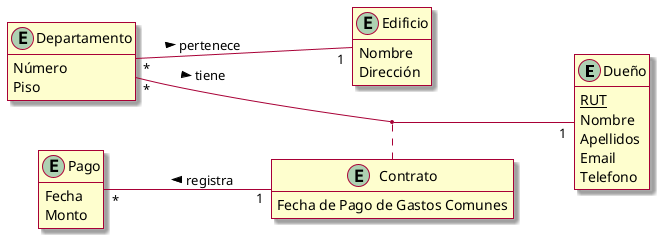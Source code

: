 @startuml
left to right direction
skin rose
set separator none
hide empty members

entity Dueño {
    {static} RUT
    Nombre
    Apellidos
    Email
    Telefono
}

entity Edificio {
    Nombre
    Dirección
}

entity Contrato {
    Fecha de Pago de Gastos Comunes
}

entity Pago {
    Fecha
    Monto
}
Pago "*" -- "1" Contrato: registra <

entity Departamento {
    Número
    Piso
}
Departamento "*" -- "1" Edificio: pertenece >
Departamento "*" -- "1" Dueño: tiene >
(Departamento, Dueño) .. Contrato

@enduml
